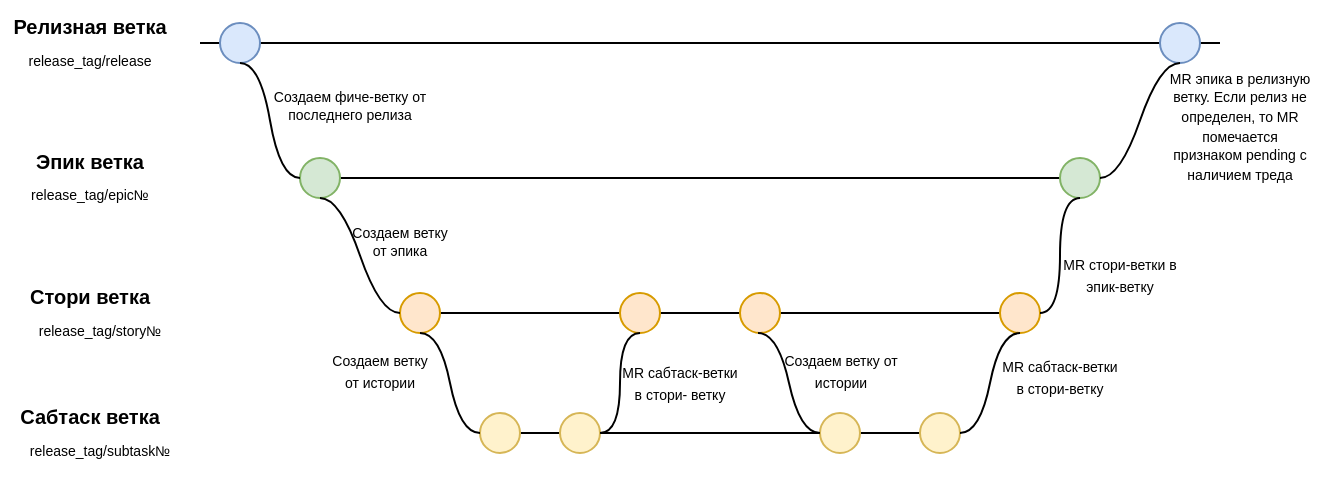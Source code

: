<mxfile version="21.6.9" type="github">
  <diagram name="Страница — 1" id="x8Qyi_w7TCBruPxLDN-I">
    <mxGraphModel dx="930" dy="513" grid="1" gridSize="10" guides="1" tooltips="1" connect="1" arrows="1" fold="1" page="1" pageScale="1" pageWidth="827" pageHeight="1169" math="0" shadow="0">
      <root>
        <mxCell id="0" />
        <mxCell id="1" parent="0" />
        <mxCell id="yvYBYtpl62b4DiazGJpX-1" value="" style="line;strokeWidth=1;fillColor=none;align=left;verticalAlign=middle;spacingTop=-1;spacingLeft=3;spacingRight=3;rotatable=0;labelPosition=right;points=[];portConstraint=eastwest;" parent="1" vertex="1">
          <mxGeometry x="120" y="37.5" width="510" height="8" as="geometry" />
        </mxCell>
        <mxCell id="yvYBYtpl62b4DiazGJpX-2" value="Релизная ветка" style="text;align=center;fontStyle=1;verticalAlign=middle;spacingLeft=3;spacingRight=3;strokeColor=none;rotatable=0;points=[[0,0.5],[1,0.5]];portConstraint=eastwest;fontSize=10;" parent="1" vertex="1">
          <mxGeometry x="40" y="20" width="50" height="26" as="geometry" />
        </mxCell>
        <mxCell id="yvYBYtpl62b4DiazGJpX-3" value="release_tag/release" style="text;align=center;fontStyle=0;verticalAlign=middle;spacingLeft=3;spacingRight=3;strokeColor=none;rotatable=0;points=[[0,0.5],[1,0.5]];portConstraint=eastwest;fontSize=7;" parent="1" vertex="1">
          <mxGeometry x="40" y="37.5" width="50" height="25.5" as="geometry" />
        </mxCell>
        <mxCell id="yvYBYtpl62b4DiazGJpX-4" value="" style="ellipse;fillColor=#dae8fc;strokeColor=#6c8ebf;fontSize=10;" parent="1" vertex="1">
          <mxGeometry x="130" y="31.5" width="20" height="20" as="geometry" />
        </mxCell>
        <mxCell id="yvYBYtpl62b4DiazGJpX-5" value="" style="line;strokeWidth=1;fillColor=none;align=left;verticalAlign=middle;spacingTop=-1;spacingLeft=3;spacingRight=3;rotatable=0;labelPosition=right;points=[];portConstraint=eastwest;" parent="1" vertex="1">
          <mxGeometry x="170" y="105" width="400" height="8" as="geometry" />
        </mxCell>
        <mxCell id="yvYBYtpl62b4DiazGJpX-6" value="Эпик ветка" style="text;align=center;fontStyle=1;verticalAlign=middle;spacingLeft=3;spacingRight=3;strokeColor=none;rotatable=0;points=[[0,0.5],[1,0.5]];portConstraint=eastwest;fontSize=10;" parent="1" vertex="1">
          <mxGeometry x="40" y="87.5" width="50" height="26" as="geometry" />
        </mxCell>
        <mxCell id="yvYBYtpl62b4DiazGJpX-7" value="release_tag/epic№" style="text;align=center;fontStyle=0;verticalAlign=middle;spacingLeft=3;spacingRight=3;strokeColor=none;rotatable=0;points=[[0,0.5],[1,0.5]];portConstraint=eastwest;fontSize=7;" parent="1" vertex="1">
          <mxGeometry x="40" y="104.5" width="50" height="26" as="geometry" />
        </mxCell>
        <mxCell id="yvYBYtpl62b4DiazGJpX-8" value="" style="line;strokeWidth=1;fillColor=none;align=left;verticalAlign=middle;spacingTop=-1;spacingLeft=3;spacingRight=3;rotatable=0;labelPosition=right;points=[];portConstraint=eastwest;" parent="1" vertex="1">
          <mxGeometry x="220" y="172.5" width="320" height="8" as="geometry" />
        </mxCell>
        <mxCell id="yvYBYtpl62b4DiazGJpX-9" value="Стори ветка" style="text;align=center;fontStyle=1;verticalAlign=middle;spacingLeft=3;spacingRight=3;strokeColor=none;rotatable=0;points=[[0,0.5],[1,0.5]];portConstraint=eastwest;fontSize=10;" parent="1" vertex="1">
          <mxGeometry x="40" y="155" width="50" height="26" as="geometry" />
        </mxCell>
        <mxCell id="yvYBYtpl62b4DiazGJpX-10" value="release_tag/story№" style="text;align=center;fontStyle=0;verticalAlign=middle;spacingLeft=3;spacingRight=3;strokeColor=none;rotatable=0;points=[[0,0.5],[1,0.5]];portConstraint=eastwest;fontSize=7;" parent="1" vertex="1">
          <mxGeometry x="20" y="172.5" width="100" height="26" as="geometry" />
        </mxCell>
        <mxCell id="yvYBYtpl62b4DiazGJpX-11" value="" style="line;strokeWidth=1;fillColor=none;align=left;verticalAlign=middle;spacingTop=-1;spacingLeft=3;spacingRight=3;rotatable=0;labelPosition=right;points=[];portConstraint=eastwest;" parent="1" vertex="1">
          <mxGeometry x="260" y="232.5" width="240" height="8" as="geometry" />
        </mxCell>
        <mxCell id="yvYBYtpl62b4DiazGJpX-12" value="Сабтаск ветка" style="text;align=center;fontStyle=1;verticalAlign=middle;spacingLeft=3;spacingRight=3;strokeColor=none;rotatable=0;points=[[0,0.5],[1,0.5]];portConstraint=eastwest;fontSize=10;" parent="1" vertex="1">
          <mxGeometry x="40" y="215" width="50" height="26" as="geometry" />
        </mxCell>
        <mxCell id="yvYBYtpl62b4DiazGJpX-13" value="release_tag/subtask№" style="text;align=center;fontStyle=0;verticalAlign=middle;spacingLeft=3;spacingRight=3;strokeColor=none;rotatable=0;points=[[0,0.5],[1,0.5]];portConstraint=eastwest;fontSize=7;" parent="1" vertex="1">
          <mxGeometry x="45" y="232.5" width="50" height="26" as="geometry" />
        </mxCell>
        <mxCell id="yvYBYtpl62b4DiazGJpX-14" value="" style="ellipse;fillColor=#d5e8d4;strokeColor=#82b366;fontSize=10;" parent="1" vertex="1">
          <mxGeometry x="170" y="99" width="20" height="20" as="geometry" />
        </mxCell>
        <mxCell id="yvYBYtpl62b4DiazGJpX-15" value="" style="ellipse;fillColor=#ffe6cc;strokeColor=#d79b00;fontSize=10;" parent="1" vertex="1">
          <mxGeometry x="220" y="166.5" width="20" height="20" as="geometry" />
        </mxCell>
        <mxCell id="yvYBYtpl62b4DiazGJpX-16" value="" style="ellipse;fillColor=#ffe6cc;strokeColor=#d79b00;fontSize=10;" parent="1" vertex="1">
          <mxGeometry x="390" y="166.5" width="20" height="20" as="geometry" />
        </mxCell>
        <mxCell id="yvYBYtpl62b4DiazGJpX-17" value="" style="ellipse;fillColor=#fff2cc;strokeColor=#d6b656;fontSize=10;" parent="1" vertex="1">
          <mxGeometry x="260" y="226.5" width="20" height="20" as="geometry" />
        </mxCell>
        <mxCell id="yvYBYtpl62b4DiazGJpX-18" value="" style="ellipse;fillColor=#fff2cc;strokeColor=#d6b656;fontSize=10;" parent="1" vertex="1">
          <mxGeometry x="300" y="226.5" width="20" height="20" as="geometry" />
        </mxCell>
        <mxCell id="yvYBYtpl62b4DiazGJpX-19" value="" style="ellipse;fillColor=#fff2cc;strokeColor=#d6b656;fontSize=10;" parent="1" vertex="1">
          <mxGeometry x="430" y="226.5" width="20" height="20" as="geometry" />
        </mxCell>
        <mxCell id="yvYBYtpl62b4DiazGJpX-20" value="" style="ellipse;fillColor=#fff2cc;strokeColor=#d6b656;fontSize=10;" parent="1" vertex="1">
          <mxGeometry x="480" y="226.5" width="20" height="20" as="geometry" />
        </mxCell>
        <mxCell id="yvYBYtpl62b4DiazGJpX-21" value="" style="edgeStyle=entityRelationEdgeStyle;startArrow=none;endArrow=none;segment=10;curved=1;fontSize=10;exitX=0.5;exitY=1;exitDx=0;exitDy=0;entryX=0;entryY=0.5;entryDx=0;entryDy=0;" parent="1" source="yvYBYtpl62b4DiazGJpX-4" target="yvYBYtpl62b4DiazGJpX-14" edge="1">
          <mxGeometry relative="1" as="geometry">
            <mxPoint x="180" y="91.5" as="sourcePoint" />
            <mxPoint x="189.857" y="77.786" as="targetPoint" />
          </mxGeometry>
        </mxCell>
        <mxCell id="yvYBYtpl62b4DiazGJpX-22" value="" style="edgeStyle=entityRelationEdgeStyle;startArrow=none;endArrow=none;segment=10;curved=1;fontSize=10;exitX=0.5;exitY=1;exitDx=0;exitDy=0;entryX=0;entryY=0.5;entryDx=0;entryDy=0;" parent="1" target="yvYBYtpl62b4DiazGJpX-15" edge="1">
          <mxGeometry relative="1" as="geometry">
            <mxPoint x="180" y="119" as="sourcePoint" />
            <mxPoint x="220" y="177.5" as="targetPoint" />
          </mxGeometry>
        </mxCell>
        <mxCell id="yvYBYtpl62b4DiazGJpX-23" value="" style="edgeStyle=entityRelationEdgeStyle;startArrow=none;endArrow=none;segment=10;curved=1;fontSize=10;exitX=0.5;exitY=1;exitDx=0;exitDy=0;entryX=0;entryY=0.5;entryDx=0;entryDy=0;" parent="1" target="yvYBYtpl62b4DiazGJpX-17" edge="1">
          <mxGeometry relative="1" as="geometry">
            <mxPoint x="230" y="186.5" as="sourcePoint" />
            <mxPoint x="270" y="244" as="targetPoint" />
          </mxGeometry>
        </mxCell>
        <mxCell id="yvYBYtpl62b4DiazGJpX-25" value="" style="ellipse;fillColor=#d5e8d4;strokeColor=#82b366;fontSize=10;" parent="1" vertex="1">
          <mxGeometry x="550" y="99" width="20" height="20" as="geometry" />
        </mxCell>
        <mxCell id="yvYBYtpl62b4DiazGJpX-26" value="" style="ellipse;fillColor=#ffe6cc;strokeColor=#d79b00;fontSize=10;" parent="1" vertex="1">
          <mxGeometry x="330" y="166.5" width="20" height="20" as="geometry" />
        </mxCell>
        <mxCell id="yvYBYtpl62b4DiazGJpX-27" value="" style="edgeStyle=entityRelationEdgeStyle;startArrow=none;endArrow=none;segment=10;curved=1;fontSize=10;exitX=0.5;exitY=1;exitDx=0;exitDy=0;entryX=1;entryY=0.5;entryDx=0;entryDy=0;" parent="1" source="yvYBYtpl62b4DiazGJpX-26" target="yvYBYtpl62b4DiazGJpX-18" edge="1">
          <mxGeometry relative="1" as="geometry">
            <mxPoint x="340" y="182.5" as="sourcePoint" />
            <mxPoint x="370.0" y="232.5" as="targetPoint" />
          </mxGeometry>
        </mxCell>
        <mxCell id="yvYBYtpl62b4DiazGJpX-28" value="" style="ellipse;fillColor=#ffe6cc;strokeColor=#d79b00;fontSize=10;" parent="1" vertex="1">
          <mxGeometry x="520" y="166.5" width="20" height="20" as="geometry" />
        </mxCell>
        <mxCell id="yvYBYtpl62b4DiazGJpX-29" value="" style="edgeStyle=entityRelationEdgeStyle;startArrow=none;endArrow=none;segment=10;curved=1;fontSize=10;exitX=0.5;exitY=1;exitDx=0;exitDy=0;entryX=1;entryY=0.5;entryDx=0;entryDy=0;" parent="1" source="yvYBYtpl62b4DiazGJpX-28" target="yvYBYtpl62b4DiazGJpX-20" edge="1">
          <mxGeometry relative="1" as="geometry">
            <mxPoint x="320" y="196.5" as="sourcePoint" />
            <mxPoint x="300" y="246.5" as="targetPoint" />
          </mxGeometry>
        </mxCell>
        <mxCell id="yvYBYtpl62b4DiazGJpX-30" value="" style="edgeStyle=entityRelationEdgeStyle;startArrow=none;endArrow=none;segment=10;curved=1;fontSize=10;exitX=0.5;exitY=1;exitDx=0;exitDy=0;entryX=1;entryY=0.5;entryDx=0;entryDy=0;" parent="1" source="yvYBYtpl62b4DiazGJpX-25" target="yvYBYtpl62b4DiazGJpX-28" edge="1">
          <mxGeometry relative="1" as="geometry">
            <mxPoint x="570" y="129" as="sourcePoint" />
            <mxPoint x="350" y="186.5" as="targetPoint" />
          </mxGeometry>
        </mxCell>
        <mxCell id="yvYBYtpl62b4DiazGJpX-32" value="&lt;font style=&quot;font-size: 7px;&quot;&gt;Создаем фиче-ветку от последнего релиза&lt;/font&gt;" style="text;html=1;strokeColor=none;fillColor=none;align=center;verticalAlign=middle;whiteSpace=wrap;rounded=0;fontSize=7;" parent="1" vertex="1">
          <mxGeometry x="150" y="63" width="90" height="20" as="geometry" />
        </mxCell>
        <mxCell id="yvYBYtpl62b4DiazGJpX-33" value="&lt;font style=&quot;font-size: 7px;&quot;&gt;Создаем ветку&lt;br&gt;&amp;nbsp;от эпика&amp;nbsp;&lt;/font&gt;" style="text;html=1;strokeColor=none;fillColor=none;align=center;verticalAlign=middle;whiteSpace=wrap;rounded=0;fontSize=7;" parent="1" vertex="1">
          <mxGeometry x="190" y="130.5" width="60" height="20" as="geometry" />
        </mxCell>
        <mxCell id="yvYBYtpl62b4DiazGJpX-34" value="&lt;span style=&quot;font-size: 7px&quot;&gt;Создаем ветку от истории&lt;/span&gt;" style="text;html=1;strokeColor=none;fillColor=none;align=center;verticalAlign=middle;whiteSpace=wrap;rounded=0;fontSize=9;" parent="1" vertex="1">
          <mxGeometry x="407.5" y="195" width="65" height="20" as="geometry" />
        </mxCell>
        <mxCell id="yvYBYtpl62b4DiazGJpX-35" value="&lt;span style=&quot;font-size: 7px&quot;&gt;MR сабтаск-ветки в стори- ветку&lt;/span&gt;" style="text;html=1;strokeColor=none;fillColor=none;align=center;verticalAlign=middle;whiteSpace=wrap;rounded=0;fontSize=9;" parent="1" vertex="1">
          <mxGeometry x="330" y="200.5" width="60" height="20" as="geometry" />
        </mxCell>
        <mxCell id="yvYBYtpl62b4DiazGJpX-36" value="&lt;span style=&quot;font-size: 7px&quot;&gt;MR стори-ветки в эпик-ветку&lt;/span&gt;" style="text;html=1;strokeColor=none;fillColor=none;align=center;verticalAlign=middle;whiteSpace=wrap;rounded=0;fontSize=9;" parent="1" vertex="1">
          <mxGeometry x="550" y="146.5" width="60" height="20" as="geometry" />
        </mxCell>
        <mxCell id="yvYBYtpl62b4DiazGJpX-37" value="&lt;span style=&quot;font-size: 7px&quot;&gt;MR сабтаск-ветки в стори-ветку&lt;/span&gt;" style="text;html=1;strokeColor=none;fillColor=none;align=center;verticalAlign=middle;whiteSpace=wrap;rounded=0;fontSize=9;" parent="1" vertex="1">
          <mxGeometry x="520" y="198" width="60" height="20" as="geometry" />
        </mxCell>
        <mxCell id="yvYBYtpl62b4DiazGJpX-39" value="" style="ellipse;fillColor=#dae8fc;strokeColor=#6c8ebf;fontSize=10;" parent="1" vertex="1">
          <mxGeometry x="600" y="31.5" width="20" height="20" as="geometry" />
        </mxCell>
        <mxCell id="yvYBYtpl62b4DiazGJpX-40" value="" style="edgeStyle=entityRelationEdgeStyle;startArrow=none;endArrow=none;segment=10;curved=1;fontSize=10;exitX=0.5;exitY=1;exitDx=0;exitDy=0;entryX=1;entryY=0.5;entryDx=0;entryDy=0;" parent="1" source="yvYBYtpl62b4DiazGJpX-39" target="yvYBYtpl62b4DiazGJpX-25" edge="1">
          <mxGeometry relative="1" as="geometry">
            <mxPoint x="570" y="129" as="sourcePoint" />
            <mxPoint x="550" y="186.5" as="targetPoint" />
          </mxGeometry>
        </mxCell>
        <mxCell id="yvYBYtpl62b4DiazGJpX-42" value="&lt;font style=&quot;font-size: 7px;&quot;&gt;MR эпика в релизную ветку. Если релиз не определен, то MR помечается признаком&amp;nbsp;pending с наличием треда&lt;/font&gt;" style="text;html=1;strokeColor=none;fillColor=none;align=center;verticalAlign=middle;whiteSpace=wrap;rounded=0;fontSize=8;" parent="1" vertex="1">
          <mxGeometry x="600" y="63" width="80" height="40" as="geometry" />
        </mxCell>
        <mxCell id="yvYBYtpl62b4DiazGJpX-43" value="&lt;font style=&quot;font-size: 7px;&quot;&gt;&lt;font style=&quot;font-size: 7px;&quot;&gt;Создаем ветку &lt;br&gt;от истории&lt;/font&gt;&lt;/font&gt;" style="text;html=1;strokeColor=none;fillColor=none;align=center;verticalAlign=middle;whiteSpace=wrap;rounded=0;fontSize=9;" parent="1" vertex="1">
          <mxGeometry x="180" y="195" width="60" height="20" as="geometry" />
        </mxCell>
        <mxCell id="zQJ7VS15K2qTXhSQfcas-4" value="" style="edgeStyle=entityRelationEdgeStyle;startArrow=none;endArrow=none;segment=10;curved=1;fontSize=10;exitX=0.5;exitY=1;exitDx=0;exitDy=0;entryX=0;entryY=0.5;entryDx=0;entryDy=0;" edge="1" parent="1" target="yvYBYtpl62b4DiazGJpX-19">
          <mxGeometry relative="1" as="geometry">
            <mxPoint x="399" y="186.5" as="sourcePoint" />
            <mxPoint x="429" y="237" as="targetPoint" />
          </mxGeometry>
        </mxCell>
      </root>
    </mxGraphModel>
  </diagram>
</mxfile>
